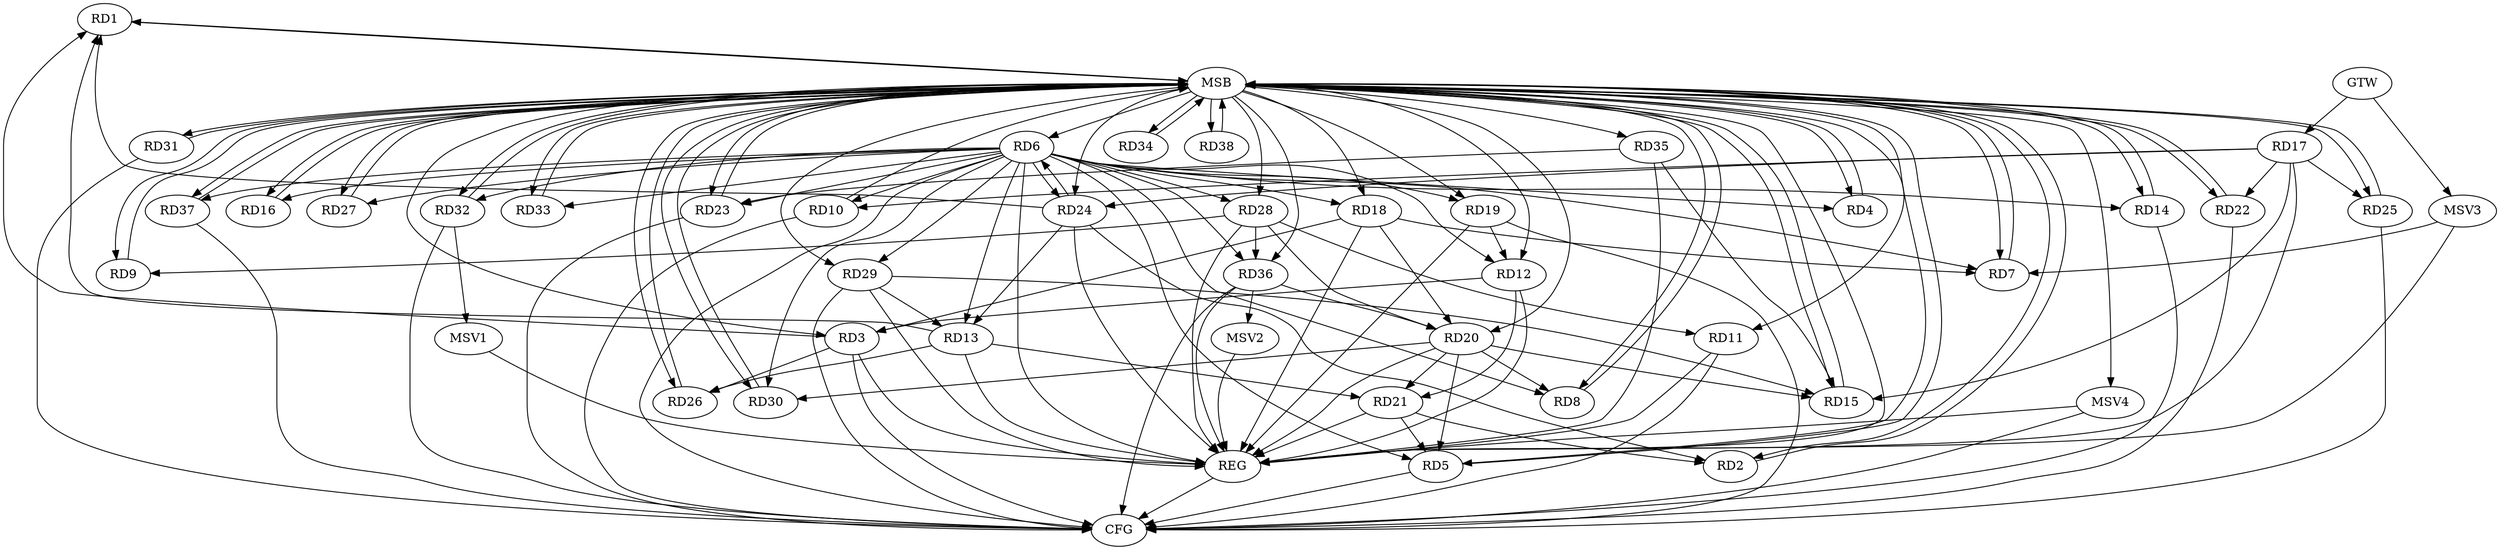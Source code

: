 strict digraph G {
  RD1 [ label="RD1" ];
  RD2 [ label="RD2" ];
  RD3 [ label="RD3" ];
  RD4 [ label="RD4" ];
  RD5 [ label="RD5" ];
  RD6 [ label="RD6" ];
  RD7 [ label="RD7" ];
  RD8 [ label="RD8" ];
  RD9 [ label="RD9" ];
  RD10 [ label="RD10" ];
  RD11 [ label="RD11" ];
  RD12 [ label="RD12" ];
  RD13 [ label="RD13" ];
  RD14 [ label="RD14" ];
  RD15 [ label="RD15" ];
  RD16 [ label="RD16" ];
  RD17 [ label="RD17" ];
  RD18 [ label="RD18" ];
  RD19 [ label="RD19" ];
  RD20 [ label="RD20" ];
  RD21 [ label="RD21" ];
  RD22 [ label="RD22" ];
  RD23 [ label="RD23" ];
  RD24 [ label="RD24" ];
  RD25 [ label="RD25" ];
  RD26 [ label="RD26" ];
  RD27 [ label="RD27" ];
  RD28 [ label="RD28" ];
  RD29 [ label="RD29" ];
  RD30 [ label="RD30" ];
  RD31 [ label="RD31" ];
  RD32 [ label="RD32" ];
  RD33 [ label="RD33" ];
  RD34 [ label="RD34" ];
  RD35 [ label="RD35" ];
  RD36 [ label="RD36" ];
  RD37 [ label="RD37" ];
  RD38 [ label="RD38" ];
  GTW [ label="GTW" ];
  REG [ label="REG" ];
  MSB [ label="MSB" ];
  CFG [ label="CFG" ];
  MSV1 [ label="MSV1" ];
  MSV2 [ label="MSV2" ];
  MSV3 [ label="MSV3" ];
  MSV4 [ label="MSV4" ];
  RD3 -> RD1;
  RD13 -> RD1;
  RD24 -> RD1;
  RD21 -> RD2;
  RD24 -> RD2;
  RD12 -> RD3;
  RD18 -> RD3;
  RD3 -> RD26;
  RD20 -> RD5;
  RD21 -> RD5;
  RD6 -> RD7;
  RD6 -> RD10;
  RD6 -> RD13;
  RD24 -> RD6;
  RD6 -> RD28;
  RD6 -> RD36;
  RD18 -> RD7;
  RD20 -> RD8;
  RD28 -> RD9;
  RD17 -> RD10;
  RD28 -> RD11;
  RD19 -> RD12;
  RD12 -> RD21;
  RD13 -> RD21;
  RD24 -> RD13;
  RD13 -> RD26;
  RD29 -> RD13;
  RD17 -> RD15;
  RD20 -> RD15;
  RD29 -> RD15;
  RD35 -> RD15;
  RD17 -> RD22;
  RD17 -> RD24;
  RD17 -> RD25;
  RD18 -> RD20;
  RD20 -> RD21;
  RD28 -> RD20;
  RD20 -> RD30;
  RD36 -> RD20;
  RD35 -> RD23;
  RD28 -> RD36;
  GTW -> RD17;
  RD3 -> REG;
  RD6 -> REG;
  RD11 -> REG;
  RD12 -> REG;
  RD13 -> REG;
  RD17 -> REG;
  RD18 -> REG;
  RD19 -> REG;
  RD20 -> REG;
  RD21 -> REG;
  RD24 -> REG;
  RD28 -> REG;
  RD29 -> REG;
  RD35 -> REG;
  RD36 -> REG;
  RD1 -> MSB;
  MSB -> RD4;
  MSB -> RD31;
  MSB -> RD33;
  MSB -> RD34;
  MSB -> REG;
  RD2 -> MSB;
  MSB -> RD20;
  MSB -> RD22;
  MSB -> RD29;
  RD4 -> MSB;
  MSB -> RD12;
  MSB -> RD27;
  MSB -> RD32;
  RD5 -> MSB;
  MSB -> RD7;
  MSB -> RD11;
  MSB -> RD15;
  MSB -> RD19;
  MSB -> RD25;
  MSB -> RD30;
  MSB -> RD38;
  RD7 -> MSB;
  MSB -> RD2;
  MSB -> RD5;
  MSB -> RD6;
  MSB -> RD16;
  RD8 -> MSB;
  MSB -> RD3;
  RD9 -> MSB;
  MSB -> RD23;
  MSB -> RD24;
  RD10 -> MSB;
  MSB -> RD18;
  MSB -> RD28;
  RD14 -> MSB;
  MSB -> RD26;
  RD15 -> MSB;
  RD16 -> MSB;
  MSB -> RD37;
  RD22 -> MSB;
  RD23 -> MSB;
  RD25 -> MSB;
  MSB -> RD8;
  RD26 -> MSB;
  RD27 -> MSB;
  MSB -> RD1;
  MSB -> RD35;
  RD30 -> MSB;
  MSB -> RD9;
  MSB -> RD36;
  RD31 -> MSB;
  RD32 -> MSB;
  RD33 -> MSB;
  RD34 -> MSB;
  MSB -> RD14;
  RD37 -> MSB;
  RD38 -> MSB;
  RD31 -> CFG;
  RD19 -> CFG;
  RD6 -> CFG;
  RD32 -> CFG;
  RD29 -> CFG;
  RD37 -> CFG;
  RD14 -> CFG;
  RD11 -> CFG;
  RD5 -> CFG;
  RD25 -> CFG;
  RD23 -> CFG;
  RD36 -> CFG;
  RD3 -> CFG;
  RD22 -> CFG;
  RD10 -> CFG;
  REG -> CFG;
  RD6 -> RD23;
  RD6 -> RD24;
  RD6 -> RD4;
  RD6 -> RD30;
  RD6 -> RD5;
  RD6 -> RD8;
  RD6 -> RD32;
  RD6 -> RD12;
  RD6 -> RD37;
  RD6 -> RD29;
  RD6 -> RD27;
  RD6 -> RD19;
  RD6 -> RD16;
  RD6 -> RD14;
  RD6 -> RD33;
  RD6 -> RD18;
  RD32 -> MSV1;
  MSV1 -> REG;
  RD36 -> MSV2;
  MSV2 -> REG;
  MSV3 -> RD7;
  GTW -> MSV3;
  MSV3 -> REG;
  MSB -> MSV4;
  MSV4 -> REG;
  MSV4 -> CFG;
}
